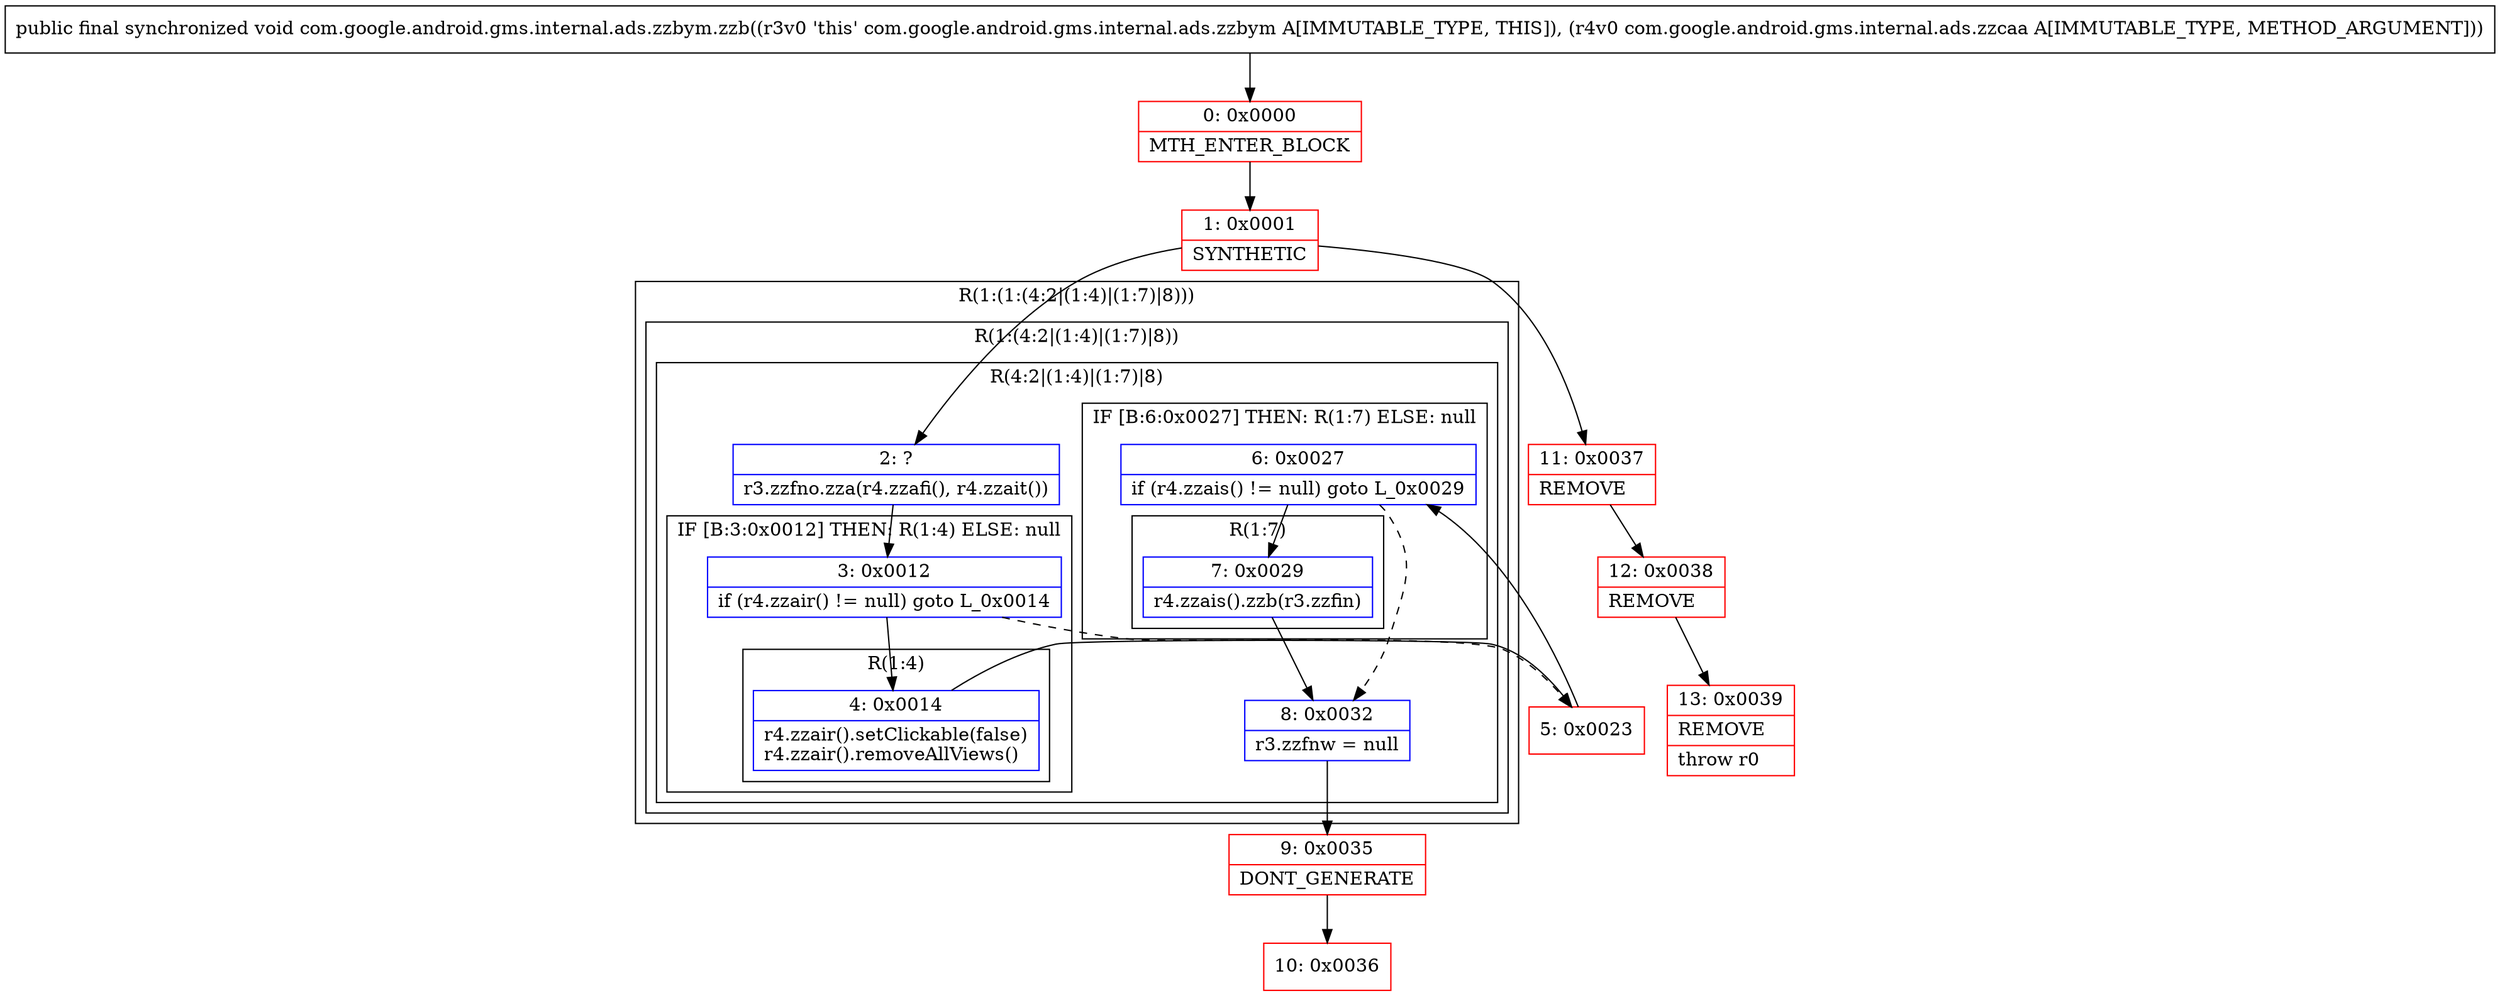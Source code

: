 digraph "CFG forcom.google.android.gms.internal.ads.zzbym.zzb(Lcom\/google\/android\/gms\/internal\/ads\/zzcaa;)V" {
subgraph cluster_Region_1393837458 {
label = "R(1:(1:(4:2|(1:4)|(1:7)|8)))";
node [shape=record,color=blue];
subgraph cluster_Region_2079009003 {
label = "R(1:(4:2|(1:4)|(1:7)|8))";
node [shape=record,color=blue];
subgraph cluster_Region_7252845 {
label = "R(4:2|(1:4)|(1:7)|8)";
node [shape=record,color=blue];
Node_2 [shape=record,label="{2\:\ ?|r3.zzfno.zza(r4.zzafi(), r4.zzait())\l}"];
subgraph cluster_IfRegion_1515138303 {
label = "IF [B:3:0x0012] THEN: R(1:4) ELSE: null";
node [shape=record,color=blue];
Node_3 [shape=record,label="{3\:\ 0x0012|if (r4.zzair() != null) goto L_0x0014\l}"];
subgraph cluster_Region_721865457 {
label = "R(1:4)";
node [shape=record,color=blue];
Node_4 [shape=record,label="{4\:\ 0x0014|r4.zzair().setClickable(false)\lr4.zzair().removeAllViews()\l}"];
}
}
subgraph cluster_IfRegion_151524106 {
label = "IF [B:6:0x0027] THEN: R(1:7) ELSE: null";
node [shape=record,color=blue];
Node_6 [shape=record,label="{6\:\ 0x0027|if (r4.zzais() != null) goto L_0x0029\l}"];
subgraph cluster_Region_2085155973 {
label = "R(1:7)";
node [shape=record,color=blue];
Node_7 [shape=record,label="{7\:\ 0x0029|r4.zzais().zzb(r3.zzfin)\l}"];
}
}
Node_8 [shape=record,label="{8\:\ 0x0032|r3.zzfnw = null\l}"];
}
}
}
Node_0 [shape=record,color=red,label="{0\:\ 0x0000|MTH_ENTER_BLOCK\l}"];
Node_1 [shape=record,color=red,label="{1\:\ 0x0001|SYNTHETIC\l}"];
Node_5 [shape=record,color=red,label="{5\:\ 0x0023}"];
Node_9 [shape=record,color=red,label="{9\:\ 0x0035|DONT_GENERATE\l}"];
Node_10 [shape=record,color=red,label="{10\:\ 0x0036}"];
Node_11 [shape=record,color=red,label="{11\:\ 0x0037|REMOVE\l}"];
Node_12 [shape=record,color=red,label="{12\:\ 0x0038|REMOVE\l}"];
Node_13 [shape=record,color=red,label="{13\:\ 0x0039|REMOVE\l|throw r0\l}"];
MethodNode[shape=record,label="{public final synchronized void com.google.android.gms.internal.ads.zzbym.zzb((r3v0 'this' com.google.android.gms.internal.ads.zzbym A[IMMUTABLE_TYPE, THIS]), (r4v0 com.google.android.gms.internal.ads.zzcaa A[IMMUTABLE_TYPE, METHOD_ARGUMENT])) }"];
MethodNode -> Node_0;
Node_2 -> Node_3;
Node_3 -> Node_4;
Node_3 -> Node_5[style=dashed];
Node_4 -> Node_5;
Node_6 -> Node_7;
Node_6 -> Node_8[style=dashed];
Node_7 -> Node_8;
Node_8 -> Node_9;
Node_0 -> Node_1;
Node_1 -> Node_2;
Node_1 -> Node_11;
Node_5 -> Node_6;
Node_9 -> Node_10;
Node_11 -> Node_12;
Node_12 -> Node_13;
}

